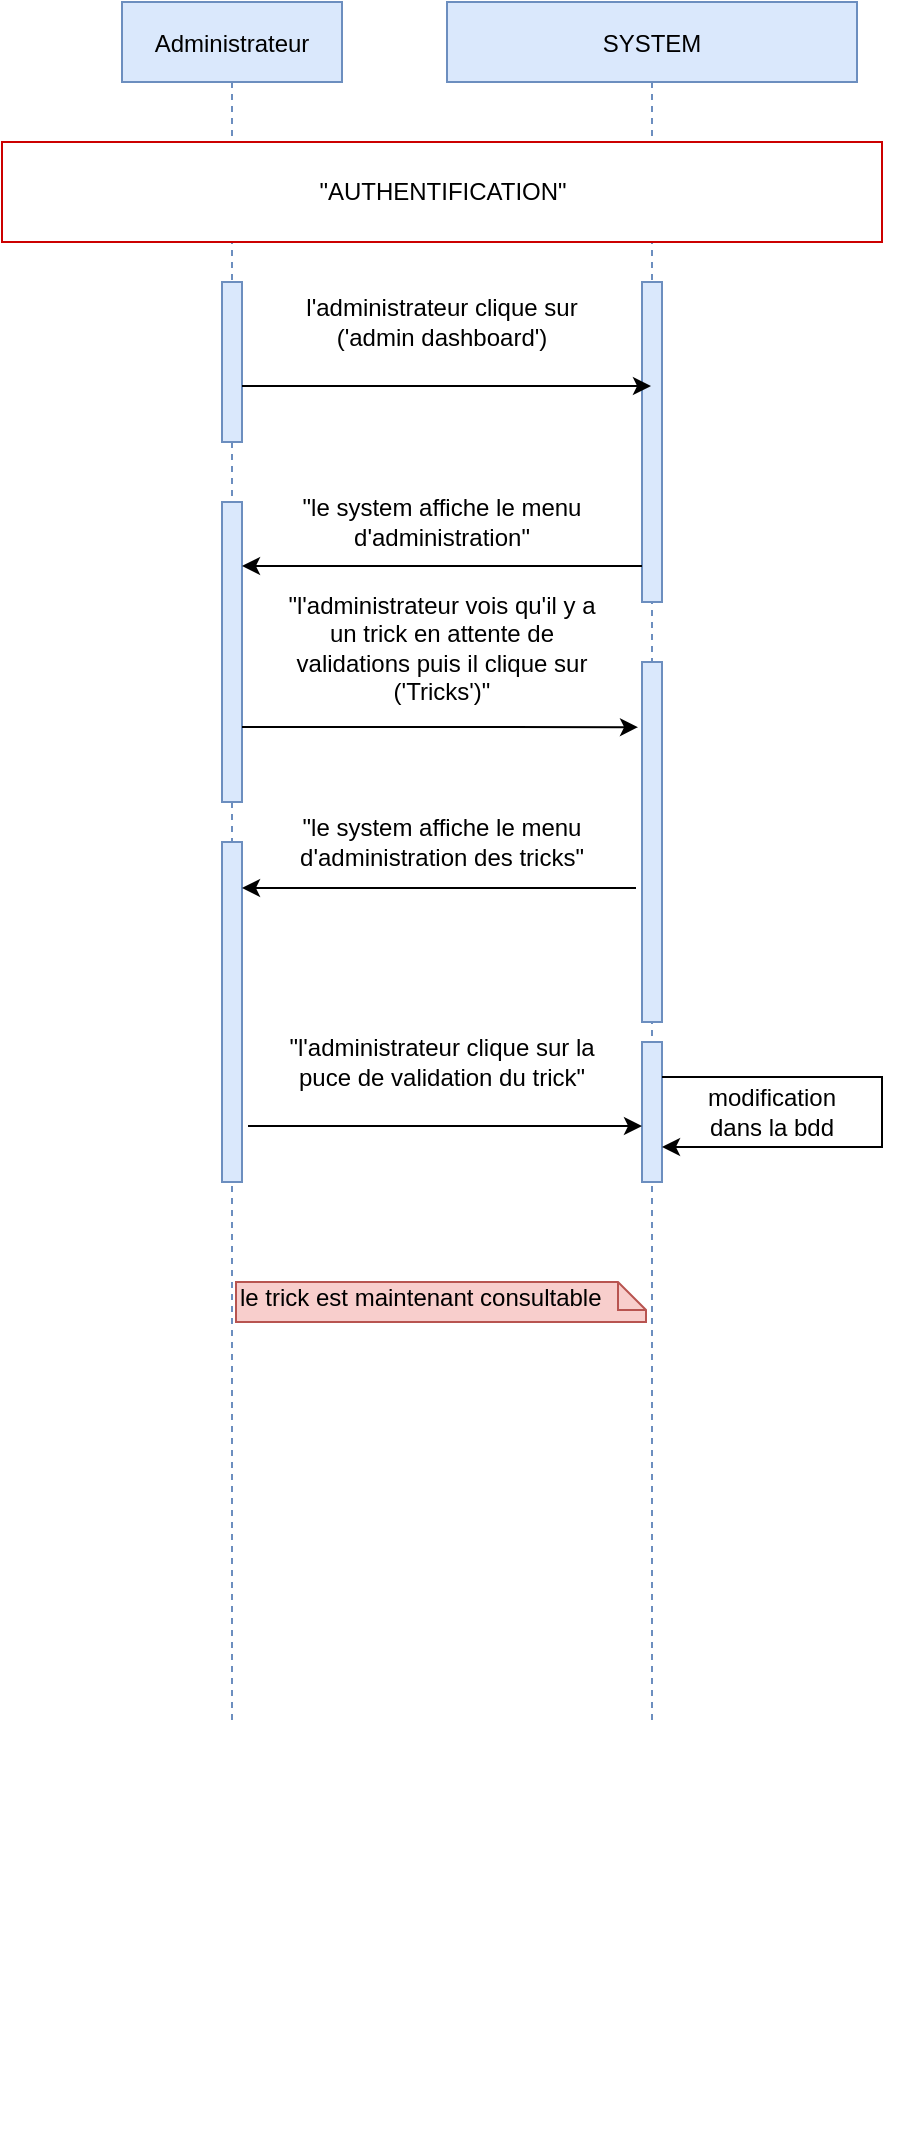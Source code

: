 <mxfile version="14.6.9"><diagram id="kgpKYQtTHZ0yAKxKKP6v" name="Page-1"><mxGraphModel dx="1422" dy="790" grid="1" gridSize="10" guides="1" tooltips="1" connect="1" arrows="1" fold="1" page="1" pageScale="1" pageWidth="850" pageHeight="1100" math="0" shadow="0"><root><mxCell id="0"/><mxCell id="1" parent="0"/><mxCell id="3nuBFxr9cyL0pnOWT2aG-1" value="Administrateur" style="shape=umlLifeline;perimeter=lifelinePerimeter;container=1;collapsible=0;recursiveResize=0;rounded=0;shadow=0;strokeWidth=1;fillColor=#dae8fc;strokeColor=#6c8ebf;" parent="1" vertex="1"><mxGeometry x="180" y="80" width="110" height="860" as="geometry"/></mxCell><mxCell id="cS9AYcHrGZ2k8swyRS4B-11" value="" style="group" parent="3nuBFxr9cyL0pnOWT2aG-1" vertex="1" connectable="0"><mxGeometry x="50" y="300" width="10" height="770" as="geometry"/></mxCell><mxCell id="cS9AYcHrGZ2k8swyRS4B-12" value="" style="group" parent="cS9AYcHrGZ2k8swyRS4B-11" vertex="1" connectable="0"><mxGeometry width="10" height="770" as="geometry"/></mxCell><mxCell id="cS9AYcHrGZ2k8swyRS4B-15" style="edgeStyle=orthogonalEdgeStyle;rounded=0;orthogonalLoop=1;jettySize=auto;html=1;exitX=0.5;exitY=1;exitDx=0;exitDy=0;dashed=1;startArrow=none;startFill=0;" parent="cS9AYcHrGZ2k8swyRS4B-12" edge="1"><mxGeometry relative="1" as="geometry"><mxPoint x="5" y="340" as="sourcePoint"/><mxPoint x="5" y="340" as="targetPoint"/></mxGeometry></mxCell><mxCell id="6mVJtkdGvN2QsGVARfS9-133" value="" style="html=1;strokeColor=#6c8ebf;fillColor=#dae8fc;" vertex="1" parent="3nuBFxr9cyL0pnOWT2aG-1"><mxGeometry x="50" y="140" width="10" height="80" as="geometry"/></mxCell><mxCell id="6mVJtkdGvN2QsGVARfS9-138" value="" style="html=1;strokeColor=#6c8ebf;fillColor=#dae8fc;" vertex="1" parent="3nuBFxr9cyL0pnOWT2aG-1"><mxGeometry x="50" y="250" width="10" height="150" as="geometry"/></mxCell><mxCell id="6mVJtkdGvN2QsGVARfS9-156" value="" style="html=1;strokeColor=#6c8ebf;fillColor=#dae8fc;" vertex="1" parent="3nuBFxr9cyL0pnOWT2aG-1"><mxGeometry x="50" y="420" width="10" height="170" as="geometry"/></mxCell><mxCell id="3nuBFxr9cyL0pnOWT2aG-5" value="SYSTEM" style="shape=umlLifeline;perimeter=lifelinePerimeter;container=0;collapsible=0;recursiveResize=0;rounded=0;shadow=0;strokeWidth=1;fillColor=#dae8fc;strokeColor=#6c8ebf;" parent="1" vertex="1"><mxGeometry x="342.5" y="80" width="205" height="860" as="geometry"/></mxCell><mxCell id="cS9AYcHrGZ2k8swyRS4B-10" style="edgeStyle=orthogonalEdgeStyle;rounded=0;orthogonalLoop=1;jettySize=auto;html=1;exitX=0.5;exitY=1;exitDx=0;exitDy=0;dashed=1;startArrow=none;startFill=0;" parent="1" edge="1"><mxGeometry x="395" y="80" as="geometry"><mxPoint x="445" y="780" as="sourcePoint"/><mxPoint x="445" y="780" as="targetPoint"/></mxGeometry></mxCell><mxCell id="6mVJtkdGvN2QsGVARfS9-68" style="edgeStyle=orthogonalEdgeStyle;rounded=0;orthogonalLoop=1;jettySize=auto;html=1;exitX=0.5;exitY=1;exitDx=0;exitDy=0;" edge="1" parent="1"><mxGeometry relative="1" as="geometry"><mxPoint x="505" y="650" as="sourcePoint"/><mxPoint x="505" y="650" as="targetPoint"/></mxGeometry></mxCell><mxCell id="6mVJtkdGvN2QsGVARfS9-132" value="&quot;AUTHENTIFICATION&quot;" style="html=1;strokeColor=#CC0000;" vertex="1" parent="1"><mxGeometry x="120" y="150" width="440" height="50" as="geometry"/></mxCell><mxCell id="6mVJtkdGvN2QsGVARfS9-134" value="" style="html=1;strokeColor=#6c8ebf;fillColor=#dae8fc;fontStyle=1" vertex="1" parent="1"><mxGeometry x="440" y="220" width="10" height="160" as="geometry"/></mxCell><mxCell id="6mVJtkdGvN2QsGVARfS9-137" value="&quot;le system affiche le menu d'administration&quot;" style="text;html=1;strokeColor=none;fillColor=none;align=center;verticalAlign=middle;whiteSpace=wrap;rounded=0;" vertex="1" parent="1"><mxGeometry x="260" y="330" width="160" height="20" as="geometry"/></mxCell><mxCell id="6mVJtkdGvN2QsGVARfS9-144" value="l'administrateur clique sur ('admin dashboard')" style="text;html=1;strokeColor=none;fillColor=none;align=center;verticalAlign=middle;whiteSpace=wrap;rounded=0;" vertex="1" parent="1"><mxGeometry x="260" y="230" width="160" height="20" as="geometry"/></mxCell><mxCell id="6mVJtkdGvN2QsGVARfS9-147" value="&quot;l'administrateur vois qu'il y a un trick en attente de validations puis il clique sur ('Tricks')&quot;" style="text;html=1;strokeColor=none;fillColor=none;align=center;verticalAlign=middle;whiteSpace=wrap;rounded=0;" vertex="1" parent="1"><mxGeometry x="260" y="393" width="160" height="20" as="geometry"/></mxCell><mxCell id="6mVJtkdGvN2QsGVARfS9-148" value="&quot;l'administrateur clique sur la puce de validation du trick&quot;" style="text;html=1;strokeColor=none;fillColor=none;align=center;verticalAlign=middle;whiteSpace=wrap;rounded=0;" vertex="1" parent="1"><mxGeometry x="260" y="600" width="160" height="20" as="geometry"/></mxCell><mxCell id="6mVJtkdGvN2QsGVARfS9-149" value="&quot;le system affiche le menu d'administration des tricks&quot;" style="text;html=1;strokeColor=none;fillColor=none;align=center;verticalAlign=middle;whiteSpace=wrap;rounded=0;" vertex="1" parent="1"><mxGeometry x="260" y="490" width="160" height="20" as="geometry"/></mxCell><mxCell id="6mVJtkdGvN2QsGVARfS9-150" value="le trick est maintenant consultable" style="shape=note;whiteSpace=wrap;html=1;size=14;verticalAlign=top;align=left;spacingTop=-6;fillColor=#f8cecc;strokeColor=#b85450;" vertex="1" parent="1"><mxGeometry x="237" y="720" width="205" height="20" as="geometry"/></mxCell><mxCell id="6mVJtkdGvN2QsGVARfS9-151" value="" style="html=1;strokeColor=#6c8ebf;fillColor=#dae8fc;fontStyle=1" vertex="1" parent="1"><mxGeometry x="440" y="410" width="10" height="180" as="geometry"/></mxCell><mxCell id="6mVJtkdGvN2QsGVARfS9-152" value="" style="endArrow=classic;html=1;exitX=1;exitY=0.65;exitDx=0;exitDy=0;exitPerimeter=0;" edge="1" parent="1" source="6mVJtkdGvN2QsGVARfS9-133" target="3nuBFxr9cyL0pnOWT2aG-5"><mxGeometry width="50" height="50" relative="1" as="geometry"><mxPoint x="440" y="540" as="sourcePoint"/><mxPoint x="490" y="490" as="targetPoint"/></mxGeometry></mxCell><mxCell id="6mVJtkdGvN2QsGVARfS9-154" value="" style="endArrow=classic;html=1;" edge="1" parent="1"><mxGeometry width="50" height="50" relative="1" as="geometry"><mxPoint x="440" y="362" as="sourcePoint"/><mxPoint x="240" y="362" as="targetPoint"/></mxGeometry></mxCell><mxCell id="6mVJtkdGvN2QsGVARfS9-155" style="edgeStyle=orthogonalEdgeStyle;rounded=0;orthogonalLoop=1;jettySize=auto;html=1;exitX=1;exitY=0.75;exitDx=0;exitDy=0;entryX=-0.2;entryY=0.181;entryDx=0;entryDy=0;entryPerimeter=0;" edge="1" parent="1" source="6mVJtkdGvN2QsGVARfS9-138" target="6mVJtkdGvN2QsGVARfS9-151"><mxGeometry relative="1" as="geometry"><mxPoint x="438" y="469" as="targetPoint"/></mxGeometry></mxCell><mxCell id="6mVJtkdGvN2QsGVARfS9-157" value="" style="endArrow=classic;html=1;exitX=-0.3;exitY=0.628;exitDx=0;exitDy=0;exitPerimeter=0;" edge="1" parent="1" source="6mVJtkdGvN2QsGVARfS9-151"><mxGeometry width="50" height="50" relative="1" as="geometry"><mxPoint x="440" y="540" as="sourcePoint"/><mxPoint x="240" y="523" as="targetPoint"/></mxGeometry></mxCell><mxCell id="6mVJtkdGvN2QsGVARfS9-158" value="" style="html=1;strokeColor=#6c8ebf;fillColor=#dae8fc;fontStyle=1" vertex="1" parent="1"><mxGeometry x="440" y="600" width="10" height="70" as="geometry"/></mxCell><mxCell id="6mVJtkdGvN2QsGVARfS9-159" value="" style="endArrow=classic;html=1;exitX=1.3;exitY=0.835;exitDx=0;exitDy=0;exitPerimeter=0;" edge="1" parent="1" source="6mVJtkdGvN2QsGVARfS9-156"><mxGeometry width="50" height="50" relative="1" as="geometry"><mxPoint x="440" y="540" as="sourcePoint"/><mxPoint x="440" y="642" as="targetPoint"/></mxGeometry></mxCell><mxCell id="6mVJtkdGvN2QsGVARfS9-160" style="edgeStyle=orthogonalEdgeStyle;rounded=0;orthogonalLoop=1;jettySize=auto;html=1;exitX=1;exitY=0.25;exitDx=0;exitDy=0;entryX=1;entryY=0.75;entryDx=0;entryDy=0;" edge="1" parent="1" source="6mVJtkdGvN2QsGVARfS9-158" target="6mVJtkdGvN2QsGVARfS9-158"><mxGeometry relative="1" as="geometry"><Array as="points"><mxPoint x="560" y="618"/><mxPoint x="560" y="653"/></Array></mxGeometry></mxCell><mxCell id="6mVJtkdGvN2QsGVARfS9-161" value="modification dans la bdd" style="text;html=1;strokeColor=none;fillColor=none;align=center;verticalAlign=middle;whiteSpace=wrap;rounded=0;" vertex="1" parent="1"><mxGeometry x="460" y="625" width="90" height="20" as="geometry"/></mxCell></root></mxGraphModel></diagram></mxfile>